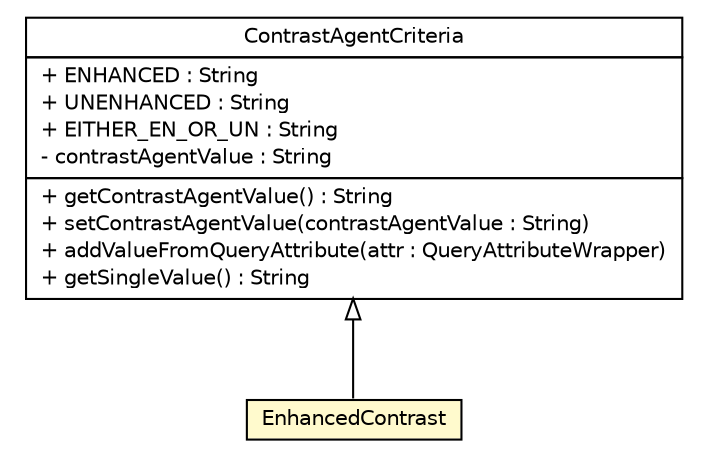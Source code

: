 #!/usr/local/bin/dot
#
# Class diagram 
# Generated by UmlGraph version 4.8 (http://www.spinellis.gr/sw/umlgraph)
#

digraph G {
	edge [fontname="Helvetica",fontsize=10,labelfontname="Helvetica",labelfontsize=10];
	node [fontname="Helvetica",fontsize=10,shape=plaintext];
	// gov.nih.nci.ncia.criteria.ContrastAgentCriteria
	c9625 [label=<<table border="0" cellborder="1" cellspacing="0" cellpadding="2" port="p" href="./ContrastAgentCriteria.html">
		<tr><td><table border="0" cellspacing="0" cellpadding="1">
			<tr><td> ContrastAgentCriteria </td></tr>
		</table></td></tr>
		<tr><td><table border="0" cellspacing="0" cellpadding="1">
			<tr><td align="left"> + ENHANCED : String </td></tr>
			<tr><td align="left"> + UNENHANCED : String </td></tr>
			<tr><td align="left"> + EITHER_EN_OR_UN : String </td></tr>
			<tr><td align="left"> - contrastAgentValue : String </td></tr>
		</table></td></tr>
		<tr><td><table border="0" cellspacing="0" cellpadding="1">
			<tr><td align="left"> + getContrastAgentValue() : String </td></tr>
			<tr><td align="left"> + setContrastAgentValue(contrastAgentValue : String) </td></tr>
			<tr><td align="left"> + addValueFromQueryAttribute(attr : QueryAttributeWrapper) </td></tr>
			<tr><td align="left"> + getSingleValue() : String </td></tr>
		</table></td></tr>
		</table>>, fontname="Helvetica", fontcolor="black", fontsize=10.0];
	// gov.nih.nci.ncia.criteria.ContrastAgentCriteria.EnhancedContrast
	c9626 [label=<<table border="0" cellborder="1" cellspacing="0" cellpadding="2" port="p" bgcolor="lemonChiffon" href="./ContrastAgentCriteria.EnhancedContrast.html">
		<tr><td><table border="0" cellspacing="0" cellpadding="1">
			<tr><td> EnhancedContrast </td></tr>
		</table></td></tr>
		</table>>, fontname="Helvetica", fontcolor="black", fontsize=10.0];
	//gov.nih.nci.ncia.criteria.ContrastAgentCriteria.EnhancedContrast extends gov.nih.nci.ncia.criteria.ContrastAgentCriteria
	c9625:p -> c9626:p [dir=back,arrowtail=empty];
}

